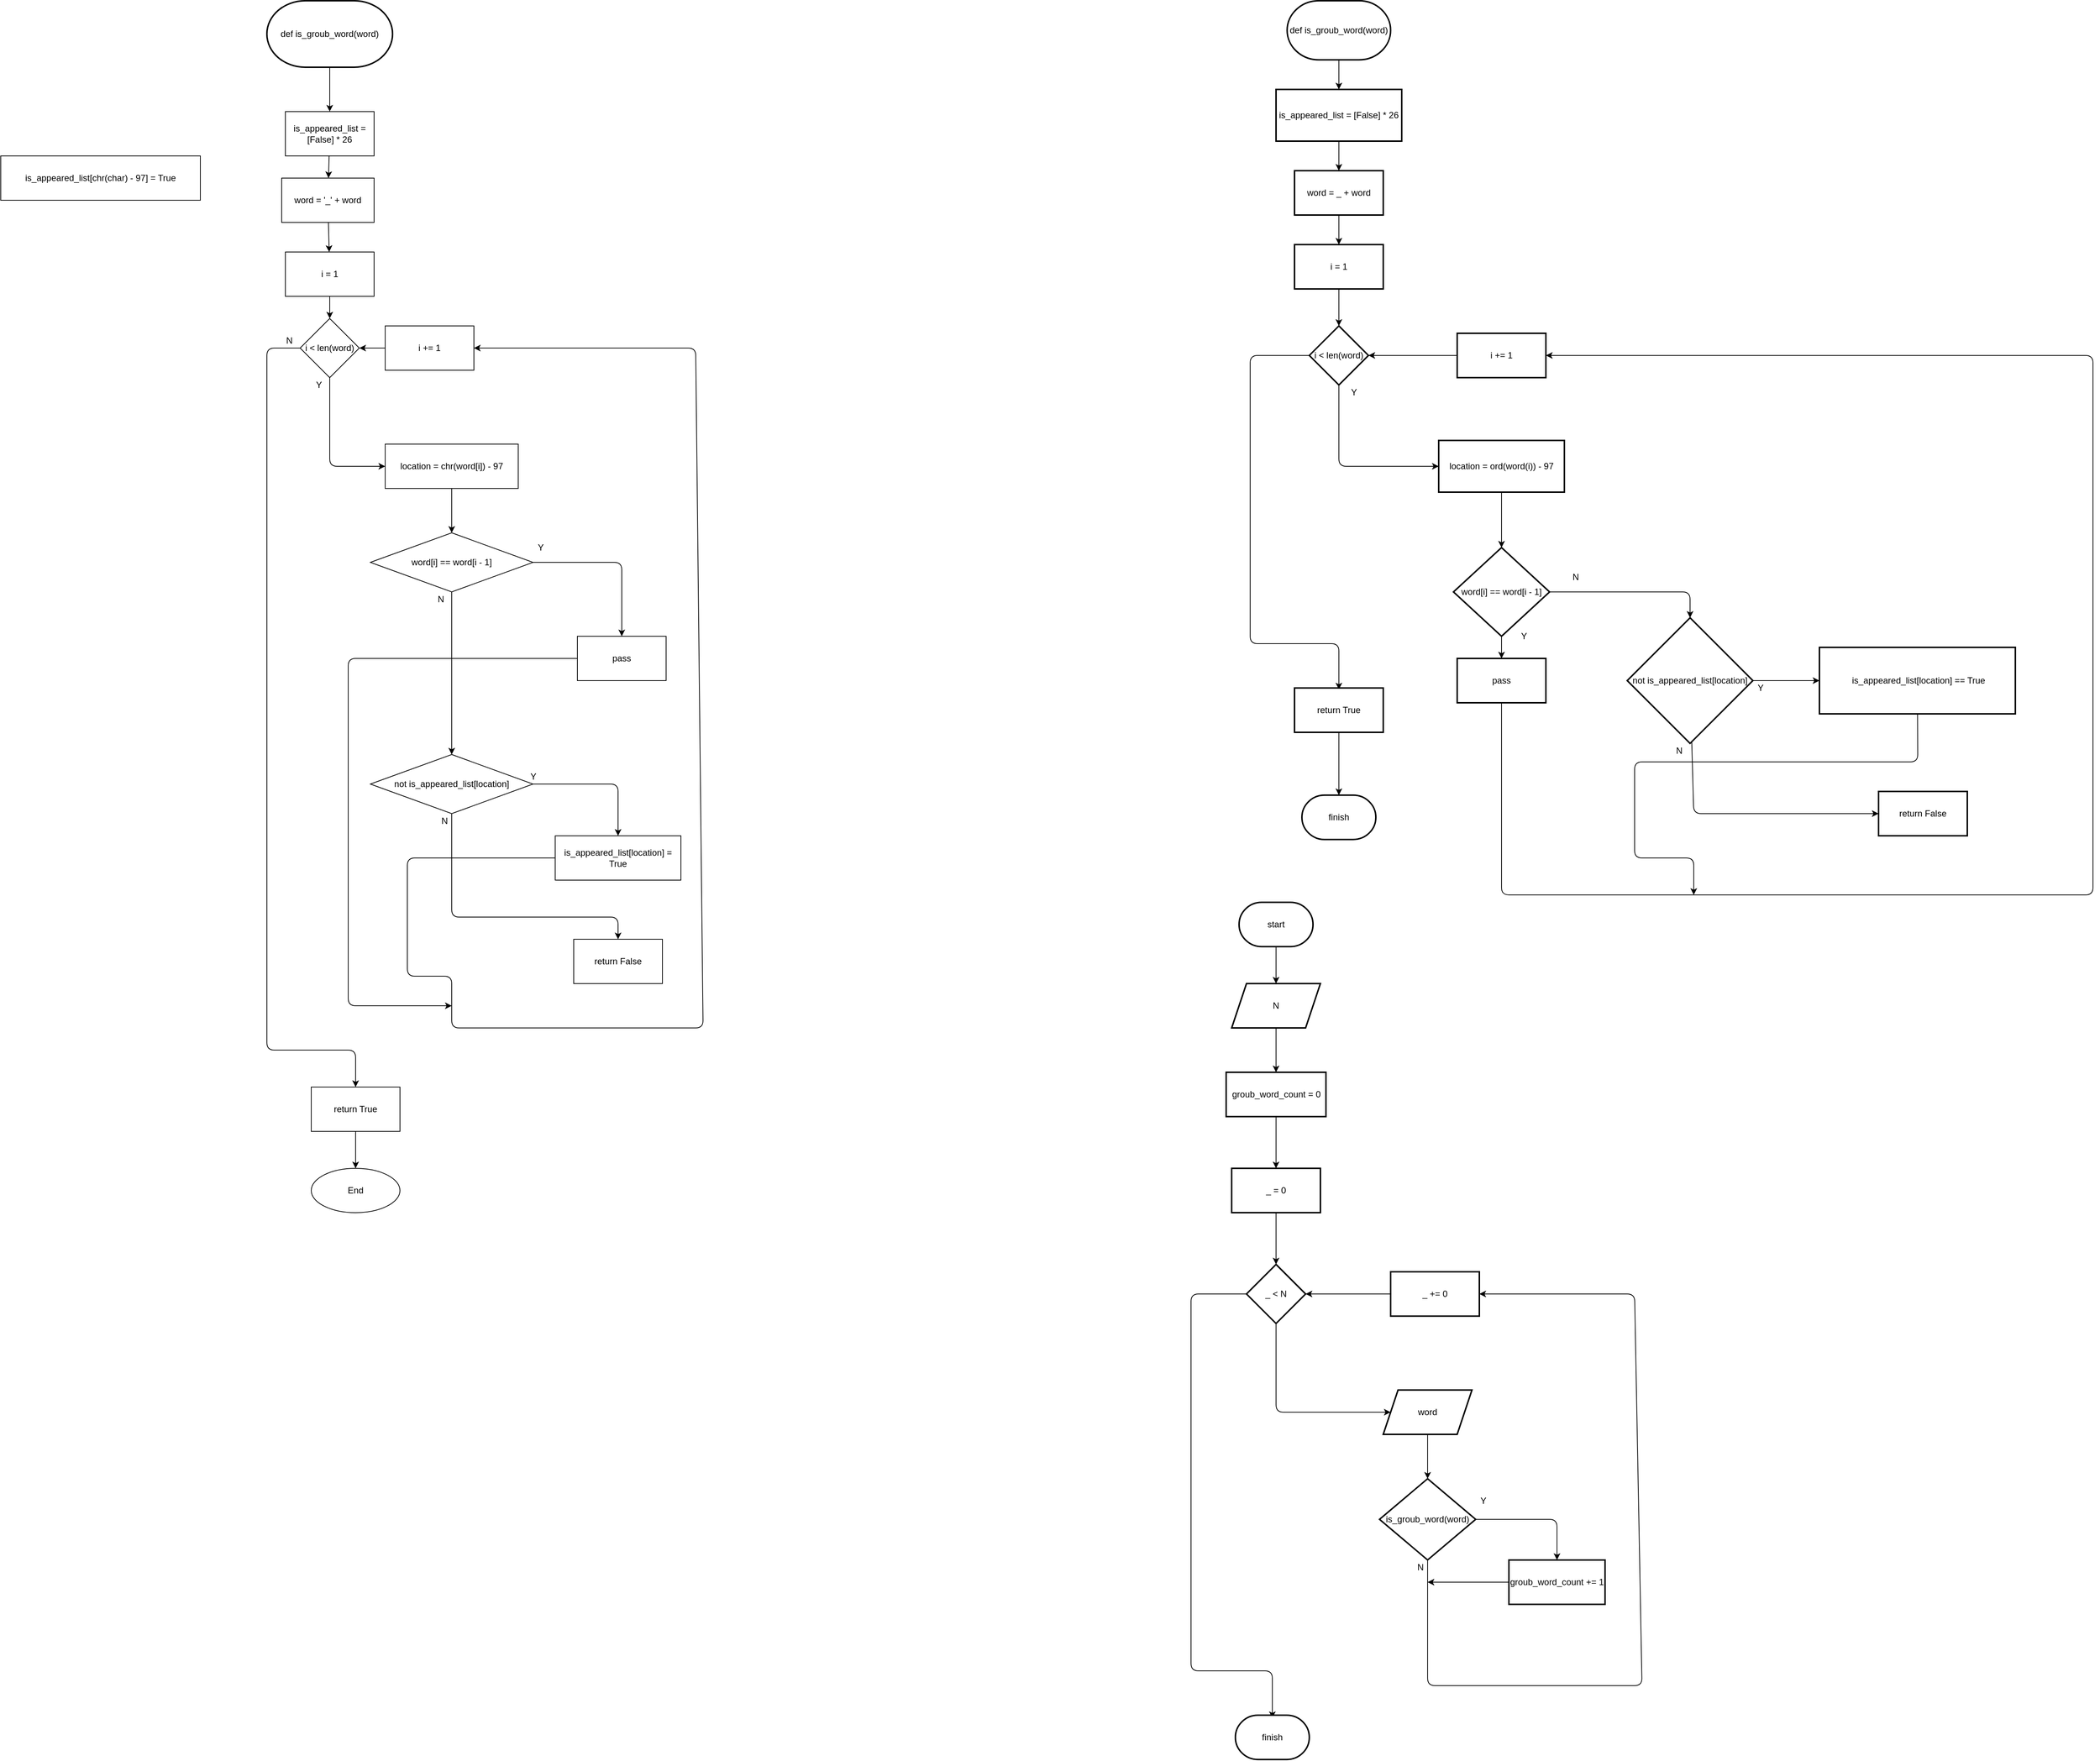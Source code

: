 <mxfile>
    <diagram id="DDLdyqKOfE0PQX-NQcUt" name="Page-1">
        <mxGraphModel dx="-291" dy="-1230" grid="1" gridSize="10" guides="1" tooltips="1" connect="1" arrows="1" fold="1" page="1" pageScale="1" pageWidth="850" pageHeight="1100" math="0" shadow="0">
            <root>
                <mxCell id="0"/>
                <mxCell id="1" parent="0"/>
                <mxCell id="121" value="" style="edgeStyle=none;html=1;" parent="1" source="84" target="120" edge="1">
                    <mxGeometry relative="1" as="geometry"/>
                </mxCell>
                <mxCell id="84" value="def is_groub_word(word)" style="strokeWidth=2;html=1;shape=mxgraph.flowchart.terminator;whiteSpace=wrap;" parent="1" vertex="1">
                    <mxGeometry x="2510" y="2220" width="170" height="90" as="geometry"/>
                </mxCell>
                <mxCell id="202" value="" style="edgeStyle=none;html=1;" parent="1" source="120" target="201" edge="1">
                    <mxGeometry relative="1" as="geometry"/>
                </mxCell>
                <mxCell id="120" value="is_appeared_list = [False] * 26" style="rounded=0;whiteSpace=wrap;html=1;" parent="1" vertex="1">
                    <mxGeometry x="2535" y="2370" width="120" height="60" as="geometry"/>
                </mxCell>
                <mxCell id="129" value="is_appeared_list[chr(char) - 97] = True" style="whiteSpace=wrap;html=1;rounded=0;" parent="1" vertex="1">
                    <mxGeometry x="2150" y="2430" width="270" height="60" as="geometry"/>
                </mxCell>
                <mxCell id="172" value="" style="edgeStyle=none;html=1;" parent="1" source="173" target="176" edge="1">
                    <mxGeometry relative="1" as="geometry"/>
                </mxCell>
                <mxCell id="173" value="i = 1" style="whiteSpace=wrap;html=1;rounded=0;" parent="1" vertex="1">
                    <mxGeometry x="2535" y="2560" width="120" height="60" as="geometry"/>
                </mxCell>
                <mxCell id="174" value="" style="edgeStyle=none;html=1;entryX=0;entryY=0.5;entryDx=0;entryDy=0;" parent="1" source="176" target="180" edge="1">
                    <mxGeometry relative="1" as="geometry">
                        <mxPoint x="2670" y="2850" as="targetPoint"/>
                        <Array as="points">
                            <mxPoint x="2595" y="2850"/>
                        </Array>
                    </mxGeometry>
                </mxCell>
                <mxCell id="175" style="edgeStyle=none;html=1;" parent="1" source="176" edge="1">
                    <mxGeometry relative="1" as="geometry">
                        <mxPoint x="2630" y="3690" as="targetPoint"/>
                        <Array as="points">
                            <mxPoint x="2510" y="2690"/>
                            <mxPoint x="2510" y="3640"/>
                            <mxPoint x="2630" y="3640"/>
                        </Array>
                    </mxGeometry>
                </mxCell>
                <mxCell id="176" value="i &amp;lt; len(word)" style="rhombus;whiteSpace=wrap;html=1;rounded=0;" parent="1" vertex="1">
                    <mxGeometry x="2555" y="2650" width="80" height="80" as="geometry"/>
                </mxCell>
                <mxCell id="177" value="" style="edgeStyle=none;html=1;" parent="1" source="178" target="176" edge="1">
                    <mxGeometry relative="1" as="geometry"/>
                </mxCell>
                <mxCell id="178" value="i += 1" style="whiteSpace=wrap;html=1;rounded=0;" parent="1" vertex="1">
                    <mxGeometry x="2670" y="2660" width="120" height="60" as="geometry"/>
                </mxCell>
                <mxCell id="179" value="" style="edgeStyle=none;html=1;entryX=0.5;entryY=0;entryDx=0;entryDy=0;" parent="1" source="180" target="191" edge="1">
                    <mxGeometry relative="1" as="geometry">
                        <mxPoint x="2760" y="2940" as="targetPoint"/>
                    </mxGeometry>
                </mxCell>
                <mxCell id="180" value="location = chr(word[i]) - 97" style="whiteSpace=wrap;html=1;rounded=0;" parent="1" vertex="1">
                    <mxGeometry x="2670" y="2820" width="180" height="60" as="geometry"/>
                </mxCell>
                <mxCell id="181" value="" style="edgeStyle=none;html=1;" parent="1" source="183" target="185" edge="1">
                    <mxGeometry relative="1" as="geometry">
                        <Array as="points">
                            <mxPoint x="2985" y="3280"/>
                        </Array>
                    </mxGeometry>
                </mxCell>
                <mxCell id="182" value="" style="edgeStyle=none;html=1;" parent="1" source="183" target="186" edge="1">
                    <mxGeometry relative="1" as="geometry">
                        <Array as="points">
                            <mxPoint x="2760" y="3460"/>
                            <mxPoint x="2985" y="3460"/>
                        </Array>
                    </mxGeometry>
                </mxCell>
                <mxCell id="183" value="not is_appeared_list[location]" style="rhombus;whiteSpace=wrap;html=1;" parent="1" vertex="1">
                    <mxGeometry x="2650" y="3240" width="220" height="80" as="geometry"/>
                </mxCell>
                <mxCell id="184" style="edgeStyle=none;html=1;entryX=1;entryY=0.5;entryDx=0;entryDy=0;" parent="1" source="185" target="178" edge="1">
                    <mxGeometry relative="1" as="geometry">
                        <Array as="points">
                            <mxPoint x="2700" y="3380"/>
                            <mxPoint x="2700" y="3540"/>
                            <mxPoint x="2760" y="3540"/>
                            <mxPoint x="2760" y="3610"/>
                            <mxPoint x="3100" y="3610"/>
                            <mxPoint x="3090" y="2690"/>
                        </Array>
                    </mxGeometry>
                </mxCell>
                <mxCell id="185" value="is_appeared_list[location] = True" style="whiteSpace=wrap;html=1;" parent="1" vertex="1">
                    <mxGeometry x="2900" y="3350" width="170" height="60" as="geometry"/>
                </mxCell>
                <mxCell id="186" value="return False" style="whiteSpace=wrap;html=1;" parent="1" vertex="1">
                    <mxGeometry x="2925" y="3490" width="120" height="60" as="geometry"/>
                </mxCell>
                <mxCell id="187" value="N" style="text;html=1;align=center;verticalAlign=middle;resizable=0;points=[];autosize=1;strokeColor=none;fillColor=none;" parent="1" vertex="1">
                    <mxGeometry x="2740" y="3320" width="20" height="20" as="geometry"/>
                </mxCell>
                <mxCell id="188" value="Y" style="text;html=1;align=center;verticalAlign=middle;resizable=0;points=[];autosize=1;strokeColor=none;fillColor=none;" parent="1" vertex="1">
                    <mxGeometry x="2860" y="3260" width="20" height="20" as="geometry"/>
                </mxCell>
                <mxCell id="189" value="" style="edgeStyle=none;html=1;" parent="1" source="191" target="183" edge="1">
                    <mxGeometry relative="1" as="geometry"/>
                </mxCell>
                <mxCell id="190" value="" style="edgeStyle=none;html=1;" parent="1" source="191" target="193" edge="1">
                    <mxGeometry relative="1" as="geometry">
                        <Array as="points">
                            <mxPoint x="2990" y="2980"/>
                        </Array>
                    </mxGeometry>
                </mxCell>
                <mxCell id="191" value="word[i] == word[i - 1]" style="rhombus;whiteSpace=wrap;html=1;" parent="1" vertex="1">
                    <mxGeometry x="2650" y="2940" width="220" height="80" as="geometry"/>
                </mxCell>
                <mxCell id="192" style="edgeStyle=none;html=1;" parent="1" source="193" edge="1">
                    <mxGeometry relative="1" as="geometry">
                        <mxPoint x="2760" y="3580" as="targetPoint"/>
                        <Array as="points">
                            <mxPoint x="2620" y="3110"/>
                            <mxPoint x="2620" y="3580"/>
                        </Array>
                    </mxGeometry>
                </mxCell>
                <mxCell id="193" value="pass" style="whiteSpace=wrap;html=1;" parent="1" vertex="1">
                    <mxGeometry x="2930" y="3080" width="120" height="60" as="geometry"/>
                </mxCell>
                <mxCell id="194" value="Y" style="text;html=1;align=center;verticalAlign=middle;resizable=0;points=[];autosize=1;strokeColor=none;fillColor=none;" parent="1" vertex="1">
                    <mxGeometry x="2870" y="2950" width="20" height="20" as="geometry"/>
                </mxCell>
                <mxCell id="195" value="N" style="text;html=1;align=center;verticalAlign=middle;resizable=0;points=[];autosize=1;strokeColor=none;fillColor=none;" parent="1" vertex="1">
                    <mxGeometry x="2735" y="3020" width="20" height="20" as="geometry"/>
                </mxCell>
                <mxCell id="196" value="" style="edgeStyle=none;html=1;" parent="1" source="197" target="198" edge="1">
                    <mxGeometry relative="1" as="geometry"/>
                </mxCell>
                <mxCell id="197" value="return True" style="whiteSpace=wrap;html=1;" parent="1" vertex="1">
                    <mxGeometry x="2570" y="3690" width="120" height="60" as="geometry"/>
                </mxCell>
                <mxCell id="198" value="End" style="ellipse;whiteSpace=wrap;html=1;" parent="1" vertex="1">
                    <mxGeometry x="2570" y="3800" width="120" height="60" as="geometry"/>
                </mxCell>
                <mxCell id="203" value="" style="edgeStyle=none;html=1;" parent="1" source="201" target="173" edge="1">
                    <mxGeometry relative="1" as="geometry"/>
                </mxCell>
                <mxCell id="201" value="word = '_' + word" style="whiteSpace=wrap;html=1;rounded=0;" parent="1" vertex="1">
                    <mxGeometry x="2530" y="2460" width="125" height="60" as="geometry"/>
                </mxCell>
                <mxCell id="204" value="Y" style="text;html=1;align=center;verticalAlign=middle;resizable=0;points=[];autosize=1;strokeColor=none;fillColor=none;" parent="1" vertex="1">
                    <mxGeometry x="2570" y="2730" width="20" height="20" as="geometry"/>
                </mxCell>
                <mxCell id="205" value="N" style="text;html=1;align=center;verticalAlign=middle;resizable=0;points=[];autosize=1;strokeColor=none;fillColor=none;" parent="1" vertex="1">
                    <mxGeometry x="2530" y="2670" width="20" height="20" as="geometry"/>
                </mxCell>
                <mxCell id="272" value="" style="edgeStyle=none;html=1;" parent="1" source="270" target="271" edge="1">
                    <mxGeometry relative="1" as="geometry"/>
                </mxCell>
                <mxCell id="270" value="def is_groub_word(word)" style="strokeWidth=2;html=1;shape=mxgraph.flowchart.terminator;whiteSpace=wrap;" parent="1" vertex="1">
                    <mxGeometry x="3890" y="2220" width="140" height="80" as="geometry"/>
                </mxCell>
                <mxCell id="274" value="" style="edgeStyle=none;html=1;" parent="1" source="271" target="273" edge="1">
                    <mxGeometry relative="1" as="geometry"/>
                </mxCell>
                <mxCell id="271" value="is_appeared_list = [False] * 26" style="whiteSpace=wrap;html=1;strokeWidth=2;" parent="1" vertex="1">
                    <mxGeometry x="3875" y="2340" width="170" height="70" as="geometry"/>
                </mxCell>
                <mxCell id="276" value="" style="edgeStyle=none;html=1;" parent="1" source="273" target="275" edge="1">
                    <mxGeometry relative="1" as="geometry"/>
                </mxCell>
                <mxCell id="273" value="word = _ + word" style="whiteSpace=wrap;html=1;strokeWidth=2;" parent="1" vertex="1">
                    <mxGeometry x="3900" y="2450" width="120" height="60" as="geometry"/>
                </mxCell>
                <mxCell id="278" value="" style="edgeStyle=none;html=1;" parent="1" source="275" target="277" edge="1">
                    <mxGeometry relative="1" as="geometry"/>
                </mxCell>
                <mxCell id="275" value="i = 1" style="whiteSpace=wrap;html=1;strokeWidth=2;" parent="1" vertex="1">
                    <mxGeometry x="3900" y="2550" width="120" height="60" as="geometry"/>
                </mxCell>
                <mxCell id="282" value="" style="edgeStyle=none;html=1;" parent="1" source="277" target="281" edge="1">
                    <mxGeometry relative="1" as="geometry">
                        <Array as="points">
                            <mxPoint x="3960" y="2850"/>
                        </Array>
                    </mxGeometry>
                </mxCell>
                <mxCell id="337" style="edgeStyle=none;html=1;" parent="1" source="277" edge="1">
                    <mxGeometry relative="1" as="geometry">
                        <mxPoint x="3960" y="3152" as="targetPoint"/>
                        <Array as="points">
                            <mxPoint x="3840" y="2700"/>
                            <mxPoint x="3840" y="3090"/>
                            <mxPoint x="3960" y="3090"/>
                        </Array>
                    </mxGeometry>
                </mxCell>
                <mxCell id="277" value="i &amp;lt; len(word)" style="rhombus;whiteSpace=wrap;html=1;strokeWidth=2;" parent="1" vertex="1">
                    <mxGeometry x="3920" y="2660" width="80" height="80" as="geometry"/>
                </mxCell>
                <mxCell id="280" style="edgeStyle=none;html=1;entryX=1;entryY=0.5;entryDx=0;entryDy=0;" parent="1" source="279" target="277" edge="1">
                    <mxGeometry relative="1" as="geometry"/>
                </mxCell>
                <mxCell id="279" value="i += 1" style="whiteSpace=wrap;html=1;strokeWidth=2;" parent="1" vertex="1">
                    <mxGeometry x="4120" y="2670" width="120" height="60" as="geometry"/>
                </mxCell>
                <mxCell id="284" value="" style="edgeStyle=none;html=1;" parent="1" source="281" target="283" edge="1">
                    <mxGeometry relative="1" as="geometry"/>
                </mxCell>
                <mxCell id="281" value="location = ord(word(i)) - 97" style="whiteSpace=wrap;html=1;strokeWidth=2;" parent="1" vertex="1">
                    <mxGeometry x="4095" y="2815" width="170" height="70" as="geometry"/>
                </mxCell>
                <mxCell id="286" value="" style="edgeStyle=none;html=1;" parent="1" source="283" target="285" edge="1">
                    <mxGeometry relative="1" as="geometry"/>
                </mxCell>
                <mxCell id="288" value="" style="edgeStyle=none;html=1;entryX=0.5;entryY=0;entryDx=0;entryDy=0;" parent="1" source="283" target="287" edge="1">
                    <mxGeometry relative="1" as="geometry">
                        <Array as="points">
                            <mxPoint x="4435" y="3020"/>
                        </Array>
                    </mxGeometry>
                </mxCell>
                <mxCell id="283" value="word[i] == word[i - 1]" style="rhombus;whiteSpace=wrap;html=1;strokeWidth=2;" parent="1" vertex="1">
                    <mxGeometry x="4115" y="2960" width="130" height="120" as="geometry"/>
                </mxCell>
                <mxCell id="334" style="edgeStyle=none;html=1;entryX=1;entryY=0.5;entryDx=0;entryDy=0;" parent="1" source="285" target="279" edge="1">
                    <mxGeometry relative="1" as="geometry">
                        <mxPoint x="4980" y="3270" as="targetPoint"/>
                        <Array as="points">
                            <mxPoint x="4180" y="3430"/>
                            <mxPoint x="4980" y="3430"/>
                            <mxPoint x="4980" y="3140"/>
                            <mxPoint x="4980" y="2700"/>
                        </Array>
                    </mxGeometry>
                </mxCell>
                <mxCell id="285" value="pass" style="whiteSpace=wrap;html=1;strokeWidth=2;" parent="1" vertex="1">
                    <mxGeometry x="4120" y="3110" width="120" height="60" as="geometry"/>
                </mxCell>
                <mxCell id="290" value="" style="edgeStyle=none;html=1;" parent="1" source="287" target="289" edge="1">
                    <mxGeometry relative="1" as="geometry"/>
                </mxCell>
                <mxCell id="294" value="" style="edgeStyle=none;html=1;" parent="1" source="287" target="293" edge="1">
                    <mxGeometry relative="1" as="geometry">
                        <Array as="points">
                            <mxPoint x="4440" y="3320"/>
                            <mxPoint x="4630" y="3320"/>
                        </Array>
                    </mxGeometry>
                </mxCell>
                <mxCell id="287" value="not is_appeared_list[location]" style="rhombus;whiteSpace=wrap;html=1;strokeWidth=2;" parent="1" vertex="1">
                    <mxGeometry x="4350" y="3055" width="170" height="170" as="geometry"/>
                </mxCell>
                <mxCell id="335" style="edgeStyle=none;html=1;" parent="1" source="289" edge="1">
                    <mxGeometry relative="1" as="geometry">
                        <mxPoint x="4440" y="3430" as="targetPoint"/>
                        <Array as="points">
                            <mxPoint x="4743" y="3250"/>
                            <mxPoint x="4360" y="3250"/>
                            <mxPoint x="4360" y="3380"/>
                            <mxPoint x="4440" y="3380"/>
                        </Array>
                    </mxGeometry>
                </mxCell>
                <mxCell id="289" value="&lt;span&gt;&amp;nbsp;is_appeared_list[location] == True&lt;/span&gt;" style="whiteSpace=wrap;html=1;strokeWidth=2;" parent="1" vertex="1">
                    <mxGeometry x="4610" y="3095" width="265" height="90" as="geometry"/>
                </mxCell>
                <mxCell id="293" value="return False" style="whiteSpace=wrap;html=1;strokeWidth=2;" parent="1" vertex="1">
                    <mxGeometry x="4690" y="3290" width="120" height="60" as="geometry"/>
                </mxCell>
                <mxCell id="297" value="Y" style="text;html=1;align=center;verticalAlign=middle;resizable=0;points=[];autosize=1;strokeColor=none;fillColor=none;" parent="1" vertex="1">
                    <mxGeometry x="4200" y="3070" width="20" height="20" as="geometry"/>
                </mxCell>
                <mxCell id="298" value="N" style="text;html=1;align=center;verticalAlign=middle;resizable=0;points=[];autosize=1;strokeColor=none;fillColor=none;" parent="1" vertex="1">
                    <mxGeometry x="4270" y="2990" width="20" height="20" as="geometry"/>
                </mxCell>
                <mxCell id="299" value="Y" style="text;html=1;align=center;verticalAlign=middle;resizable=0;points=[];autosize=1;strokeColor=none;fillColor=none;" parent="1" vertex="1">
                    <mxGeometry x="4520" y="3140" width="20" height="20" as="geometry"/>
                </mxCell>
                <mxCell id="300" value="N" style="text;html=1;align=center;verticalAlign=middle;resizable=0;points=[];autosize=1;strokeColor=none;fillColor=none;" parent="1" vertex="1">
                    <mxGeometry x="4410" y="3225" width="20" height="20" as="geometry"/>
                </mxCell>
                <mxCell id="312" value="" style="edgeStyle=none;html=1;" parent="1" source="310" target="311" edge="1">
                    <mxGeometry relative="1" as="geometry"/>
                </mxCell>
                <mxCell id="310" value="start" style="strokeWidth=2;html=1;shape=mxgraph.flowchart.terminator;whiteSpace=wrap;" parent="1" vertex="1">
                    <mxGeometry x="3825" y="3440" width="100" height="60" as="geometry"/>
                </mxCell>
                <mxCell id="320" value="" style="edgeStyle=none;html=1;" parent="1" source="311" target="319" edge="1">
                    <mxGeometry relative="1" as="geometry"/>
                </mxCell>
                <mxCell id="311" value="N" style="shape=parallelogram;perimeter=parallelogramPerimeter;whiteSpace=wrap;html=1;fixedSize=1;strokeWidth=2;" parent="1" vertex="1">
                    <mxGeometry x="3815" y="3550" width="120" height="60" as="geometry"/>
                </mxCell>
                <mxCell id="316" value="" style="edgeStyle=none;html=1;" parent="1" source="313" target="315" edge="1">
                    <mxGeometry relative="1" as="geometry"/>
                </mxCell>
                <mxCell id="313" value="_ = 0" style="whiteSpace=wrap;html=1;strokeWidth=2;" parent="1" vertex="1">
                    <mxGeometry x="3815" y="3800" width="120" height="60" as="geometry"/>
                </mxCell>
                <mxCell id="323" value="" style="edgeStyle=none;html=1;" parent="1" source="315" target="322" edge="1">
                    <mxGeometry relative="1" as="geometry">
                        <Array as="points">
                            <mxPoint x="3875" y="4130"/>
                        </Array>
                    </mxGeometry>
                </mxCell>
                <mxCell id="332" style="edgeStyle=none;html=1;" parent="1" source="315" edge="1">
                    <mxGeometry relative="1" as="geometry">
                        <mxPoint x="3870" y="4544" as="targetPoint"/>
                        <Array as="points">
                            <mxPoint x="3760" y="3970"/>
                            <mxPoint x="3760" y="4480"/>
                            <mxPoint x="3870" y="4480"/>
                        </Array>
                    </mxGeometry>
                </mxCell>
                <mxCell id="315" value="_ &amp;lt; N" style="rhombus;whiteSpace=wrap;html=1;strokeWidth=2;" parent="1" vertex="1">
                    <mxGeometry x="3835" y="3930" width="80" height="80" as="geometry"/>
                </mxCell>
                <mxCell id="318" style="edgeStyle=none;html=1;entryX=1;entryY=0.5;entryDx=0;entryDy=0;" parent="1" source="317" target="315" edge="1">
                    <mxGeometry relative="1" as="geometry"/>
                </mxCell>
                <mxCell id="317" value="_ += 0" style="whiteSpace=wrap;html=1;strokeWidth=2;" parent="1" vertex="1">
                    <mxGeometry x="4030" y="3940" width="120" height="60" as="geometry"/>
                </mxCell>
                <mxCell id="321" value="" style="edgeStyle=none;html=1;" parent="1" source="319" target="313" edge="1">
                    <mxGeometry relative="1" as="geometry"/>
                </mxCell>
                <mxCell id="319" value="groub_word_count = 0" style="whiteSpace=wrap;html=1;strokeWidth=2;" parent="1" vertex="1">
                    <mxGeometry x="3807.5" y="3670" width="135" height="60" as="geometry"/>
                </mxCell>
                <mxCell id="325" value="" style="edgeStyle=none;html=1;" parent="1" source="322" target="324" edge="1">
                    <mxGeometry relative="1" as="geometry"/>
                </mxCell>
                <mxCell id="322" value="word" style="shape=parallelogram;perimeter=parallelogramPerimeter;whiteSpace=wrap;html=1;fixedSize=1;strokeWidth=2;" parent="1" vertex="1">
                    <mxGeometry x="4020" y="4100" width="120" height="60" as="geometry"/>
                </mxCell>
                <mxCell id="327" value="" style="edgeStyle=none;html=1;" parent="1" source="324" target="326" edge="1">
                    <mxGeometry relative="1" as="geometry">
                        <Array as="points">
                            <mxPoint x="4255" y="4275"/>
                        </Array>
                    </mxGeometry>
                </mxCell>
                <mxCell id="328" style="edgeStyle=none;html=1;entryX=1;entryY=0.5;entryDx=0;entryDy=0;" parent="1" source="324" target="317" edge="1">
                    <mxGeometry relative="1" as="geometry">
                        <Array as="points">
                            <mxPoint x="4080" y="4500"/>
                            <mxPoint x="4370" y="4500"/>
                            <mxPoint x="4360" y="3970"/>
                        </Array>
                    </mxGeometry>
                </mxCell>
                <mxCell id="324" value="is_groub_word(word)" style="rhombus;whiteSpace=wrap;html=1;strokeWidth=2;" parent="1" vertex="1">
                    <mxGeometry x="4015" y="4220" width="130" height="110" as="geometry"/>
                </mxCell>
                <mxCell id="343" style="edgeStyle=none;html=1;" edge="1" parent="1" source="326">
                    <mxGeometry relative="1" as="geometry">
                        <mxPoint x="4080" y="4360" as="targetPoint"/>
                    </mxGeometry>
                </mxCell>
                <mxCell id="326" value="groub_word_count += 1" style="whiteSpace=wrap;html=1;strokeWidth=2;" parent="1" vertex="1">
                    <mxGeometry x="4190" y="4330" width="130" height="60" as="geometry"/>
                </mxCell>
                <mxCell id="330" value="Y" style="text;html=1;align=center;verticalAlign=middle;resizable=0;points=[];autosize=1;strokeColor=none;fillColor=none;" parent="1" vertex="1">
                    <mxGeometry x="4145" y="4240" width="20" height="20" as="geometry"/>
                </mxCell>
                <mxCell id="331" value="N" style="text;html=1;align=center;verticalAlign=middle;resizable=0;points=[];autosize=1;strokeColor=none;fillColor=none;" parent="1" vertex="1">
                    <mxGeometry x="4060" y="4330" width="20" height="20" as="geometry"/>
                </mxCell>
                <mxCell id="333" value="finish" style="strokeWidth=2;html=1;shape=mxgraph.flowchart.terminator;whiteSpace=wrap;" parent="1" vertex="1">
                    <mxGeometry x="3820" y="4540" width="100" height="60" as="geometry"/>
                </mxCell>
                <mxCell id="336" value="Y" style="text;html=1;align=center;verticalAlign=middle;resizable=0;points=[];autosize=1;strokeColor=none;fillColor=none;" parent="1" vertex="1">
                    <mxGeometry x="3970" y="2740" width="20" height="20" as="geometry"/>
                </mxCell>
                <mxCell id="340" value="" style="edgeStyle=none;html=1;" parent="1" source="338" target="339" edge="1">
                    <mxGeometry relative="1" as="geometry"/>
                </mxCell>
                <mxCell id="338" value="return True" style="whiteSpace=wrap;html=1;strokeWidth=2;" parent="1" vertex="1">
                    <mxGeometry x="3900" y="3150" width="120" height="60" as="geometry"/>
                </mxCell>
                <mxCell id="339" value="finish" style="strokeWidth=2;html=1;shape=mxgraph.flowchart.terminator;whiteSpace=wrap;" parent="1" vertex="1">
                    <mxGeometry x="3910" y="3295" width="100" height="60" as="geometry"/>
                </mxCell>
            </root>
        </mxGraphModel>
    </diagram>
</mxfile>